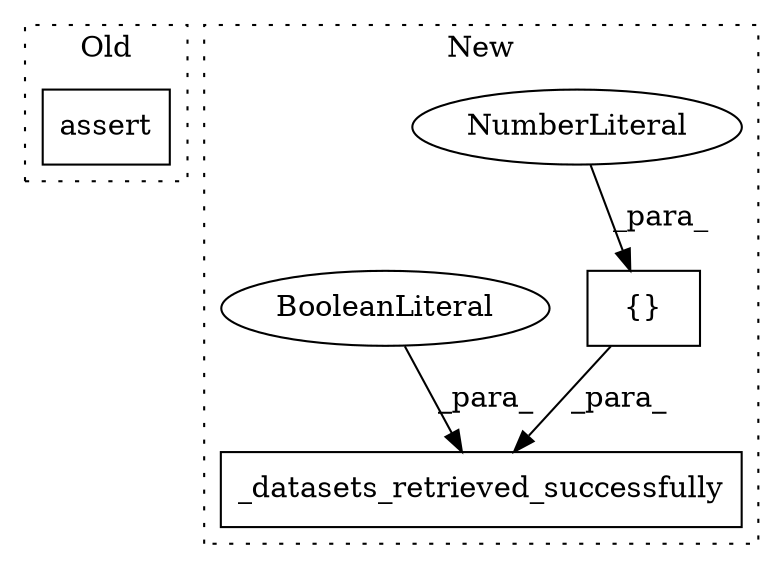 digraph G {
subgraph cluster0 {
1 [label="assert" a="32" s="10320,10426" l="11,1" shape="box"];
label = "Old";
style="dotted";
}
subgraph cluster1 {
2 [label="_datasets_retrieved_successfully" a="32" s="12600,12653" l="33,1" shape="box"];
3 [label="{}" a="4" s="12642,12646" l="1,1" shape="box"];
4 [label="NumberLiteral" a="34" s="12645" l="1" shape="ellipse"];
5 [label="BooleanLiteral" a="9" s="12648" l="5" shape="ellipse"];
label = "New";
style="dotted";
}
3 -> 2 [label="_para_"];
4 -> 3 [label="_para_"];
5 -> 2 [label="_para_"];
}
